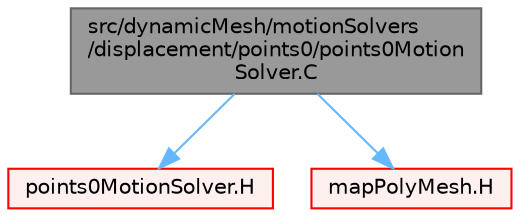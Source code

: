 digraph "src/dynamicMesh/motionSolvers/displacement/points0/points0MotionSolver.C"
{
 // LATEX_PDF_SIZE
  bgcolor="transparent";
  edge [fontname=Helvetica,fontsize=10,labelfontname=Helvetica,labelfontsize=10];
  node [fontname=Helvetica,fontsize=10,shape=box,height=0.2,width=0.4];
  Node1 [id="Node000001",label="src/dynamicMesh/motionSolvers\l/displacement/points0/points0Motion\lSolver.C",height=0.2,width=0.4,color="gray40", fillcolor="grey60", style="filled", fontcolor="black",tooltip=" "];
  Node1 -> Node2 [id="edge1_Node000001_Node000002",color="steelblue1",style="solid",tooltip=" "];
  Node2 [id="Node000002",label="points0MotionSolver.H",height=0.2,width=0.4,color="red", fillcolor="#FFF0F0", style="filled",URL="$points0MotionSolver_8H.html",tooltip=" "];
  Node1 -> Node390 [id="edge2_Node000001_Node000390",color="steelblue1",style="solid",tooltip=" "];
  Node390 [id="Node000390",label="mapPolyMesh.H",height=0.2,width=0.4,color="red", fillcolor="#FFF0F0", style="filled",URL="$mapPolyMesh_8H.html",tooltip=" "];
}
